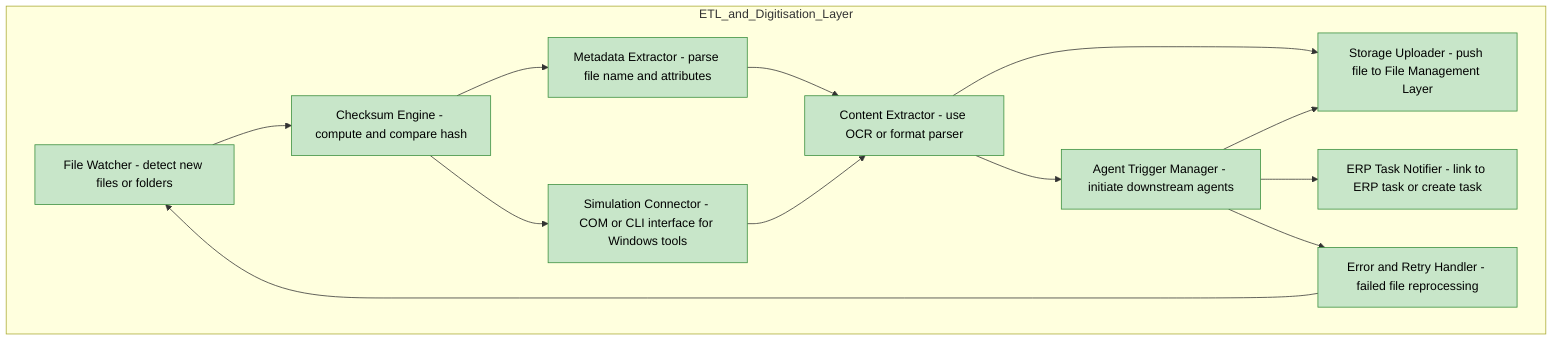 flowchart TB

subgraph ETL_and_Digitisation_Layer

    A1[File Watcher - detect new files or folders]
    A2[Checksum Engine - compute and compare hash]
    A3[Metadata Extractor - parse file name and attributes]
    A4[Content Extractor - use OCR or format parser]
    A5[Simulation Connector - COM or CLI interface for Windows tools]
    A6[Agent Trigger Manager - initiate downstream agents]
    A7[Error and Retry Handler - failed file reprocessing]
    A8[ERP Task Notifier - link to ERP task or create task]
    A9[Storage Uploader - push file to File Management Layer]

end

A1 --> A2
A2 --> A3
A3 --> A4
A4 --> A6
A4 --> A9
A2 --> A5
A5 --> A4
A6 --> A8
A6 --> A9
A7 --> A1
A6 --> A7

classDef etl fill:#c8e6c9,stroke:#388e3c,color:#000
class A1,A2,A3,A4,A5,A6,A7,A8,A9 etl